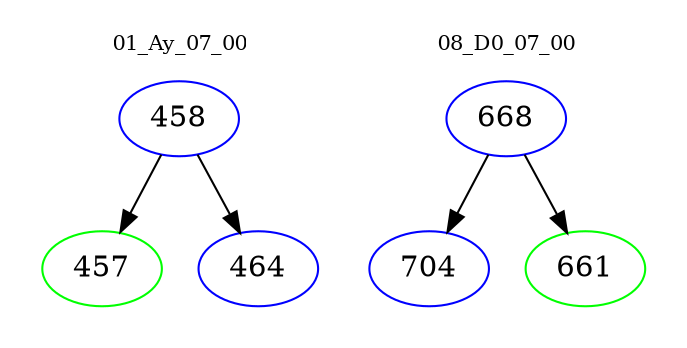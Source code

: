 digraph{
subgraph cluster_0 {
color = white
label = "01_Ay_07_00";
fontsize=10;
T0_458 [label="458", color="blue"]
T0_458 -> T0_457 [color="black"]
T0_457 [label="457", color="green"]
T0_458 -> T0_464 [color="black"]
T0_464 [label="464", color="blue"]
}
subgraph cluster_1 {
color = white
label = "08_D0_07_00";
fontsize=10;
T1_668 [label="668", color="blue"]
T1_668 -> T1_704 [color="black"]
T1_704 [label="704", color="blue"]
T1_668 -> T1_661 [color="black"]
T1_661 [label="661", color="green"]
}
}
